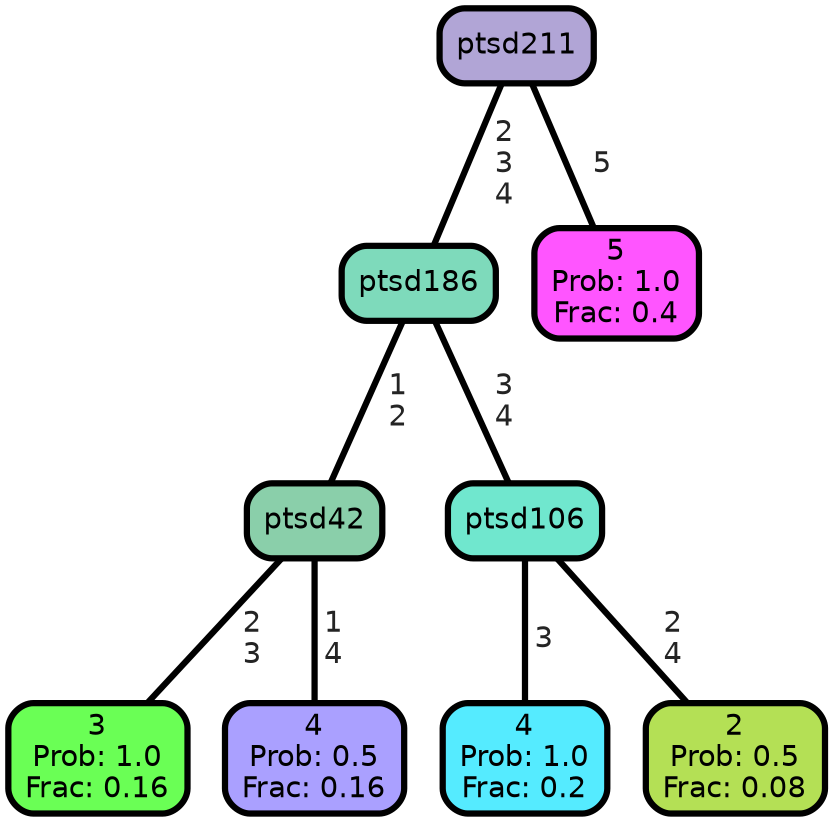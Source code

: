 graph Tree {
node [shape=box, style="filled, rounded",color="black",penwidth="3",fontcolor="black",                 fontname=helvetica] ;
graph [ranksep="0 equally", splines=straight,                 bgcolor=transparent, dpi=200] ;
edge [fontname=helvetica, fontweight=bold,fontcolor=grey14,color=black] ;
0 [label="3
Prob: 1.0
Frac: 0.16", fillcolor="#6aff55"] ;
1 [label="ptsd42", fillcolor="#8acfaa"] ;
2 [label="4
Prob: 0.5
Frac: 0.16", fillcolor="#aaa0ff"] ;
3 [label="ptsd186", fillcolor="#7edabb"] ;
4 [label="4
Prob: 1.0
Frac: 0.2", fillcolor="#55ebff"] ;
5 [label="ptsd106", fillcolor="#70e7ce"] ;
6 [label="2
Prob: 0.5
Frac: 0.08", fillcolor="#b4e055"] ;
7 [label="ptsd211", fillcolor="#b1a5d6"] ;
8 [label="5
Prob: 1.0
Frac: 0.4", fillcolor="#ff55ff"] ;
1 -- 0 [label=" 2\n 3",penwidth=3] ;
1 -- 2 [label=" 1\n 4",penwidth=3] ;
3 -- 1 [label=" 1\n 2",penwidth=3] ;
3 -- 5 [label=" 3\n 4",penwidth=3] ;
5 -- 4 [label=" 3",penwidth=3] ;
5 -- 6 [label=" 2\n 4",penwidth=3] ;
7 -- 3 [label=" 2\n 3\n 4",penwidth=3] ;
7 -- 8 [label=" 5",penwidth=3] ;
{rank = same;}}